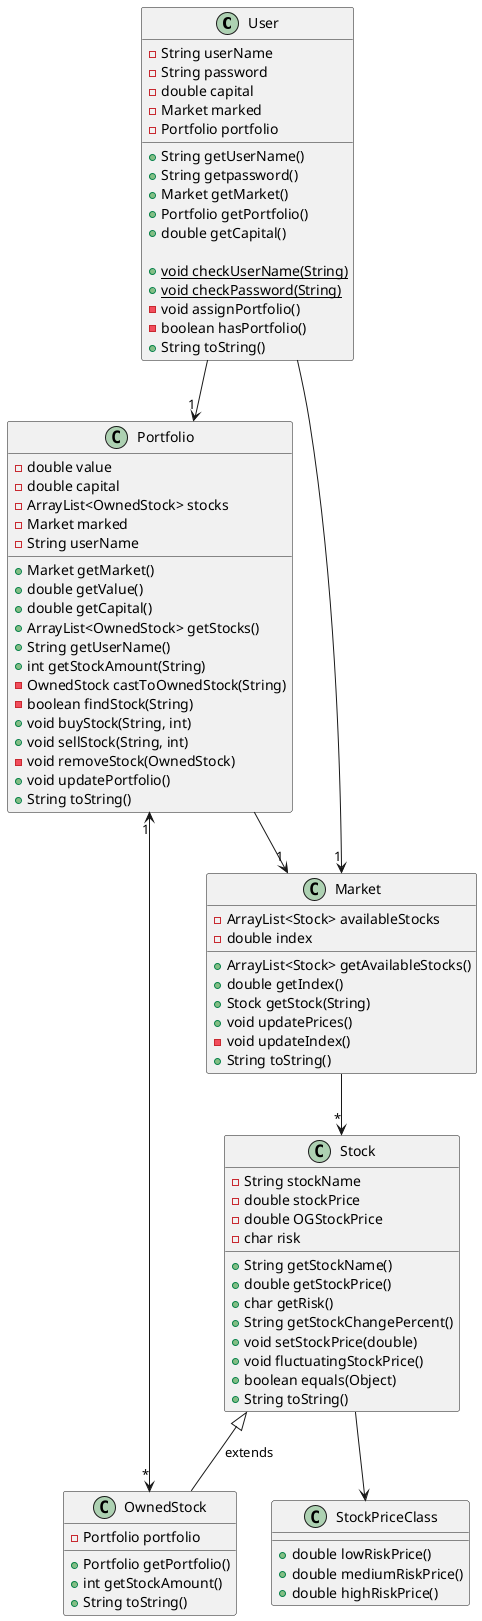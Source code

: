 @startuml LittleStockMarket

class  User {
    -String userName
    -String password
    -double capital
    -Market marked
    -Portfolio portfolio

    +String getUserName()
    +String getpassword()
    +Market getMarket()
    +Portfolio getPortfolio()
    +double getCapital()

    +{static} void checkUserName(String)
    +{static} void checkPassword(String)
    -void assignPortfolio()
    -boolean hasPortfolio()
    +String toString()
}

class Portfolio {
    -double value
    -double capital
    -ArrayList<OwnedStock> stocks
    -Market marked
    -String userName

    +Market getMarket()
    +double getValue()
    +double getCapital()
    +ArrayList<OwnedStock> getStocks()
    +String getUserName()
    +int getStockAmount(String)
    -OwnedStock castToOwnedStock(String)
    -boolean findStock(String)
    +void buyStock(String, int)
    +void sellStock(String, int)
    -void removeStock(OwnedStock)
    +void updatePortfolio()
    +String toString() 
}

class Market {
    -ArrayList<Stock> availableStocks
    -double index

    +ArrayList<Stock> getAvailableStocks()
    +double getIndex()
    +Stock getStock(String)
    +void updatePrices()
    -void updateIndex()
    +String toString()
}

class Stock {
    -String stockName
    -double stockPrice
    -double OGStockPrice
    -char risk

    +String getStockName()
    +double getStockPrice()
    +char getRisk()
    +String getStockChangePercent()
    +void setStockPrice(double)
    +void fluctuatingStockPrice()
    +boolean equals(Object)
    +String toString()
}

class OwnedStock {
    -Portfolio portfolio
    +Portfolio getPortfolio() 
    +int getStockAmount()
    +String toString()
}

class StockPriceClass {
    +double lowRiskPrice()
    +double mediumRiskPrice()
    +double highRiskPrice()
}

User  --> "1" Portfolio 
User --> "1" Market
Market --> "*" Stock
Portfolio "1" <--> "*" OwnedStock
Portfolio  --> "1" Market
Stock ^-- OwnedStock : extends
Stock --> StockPriceClass

@enduml